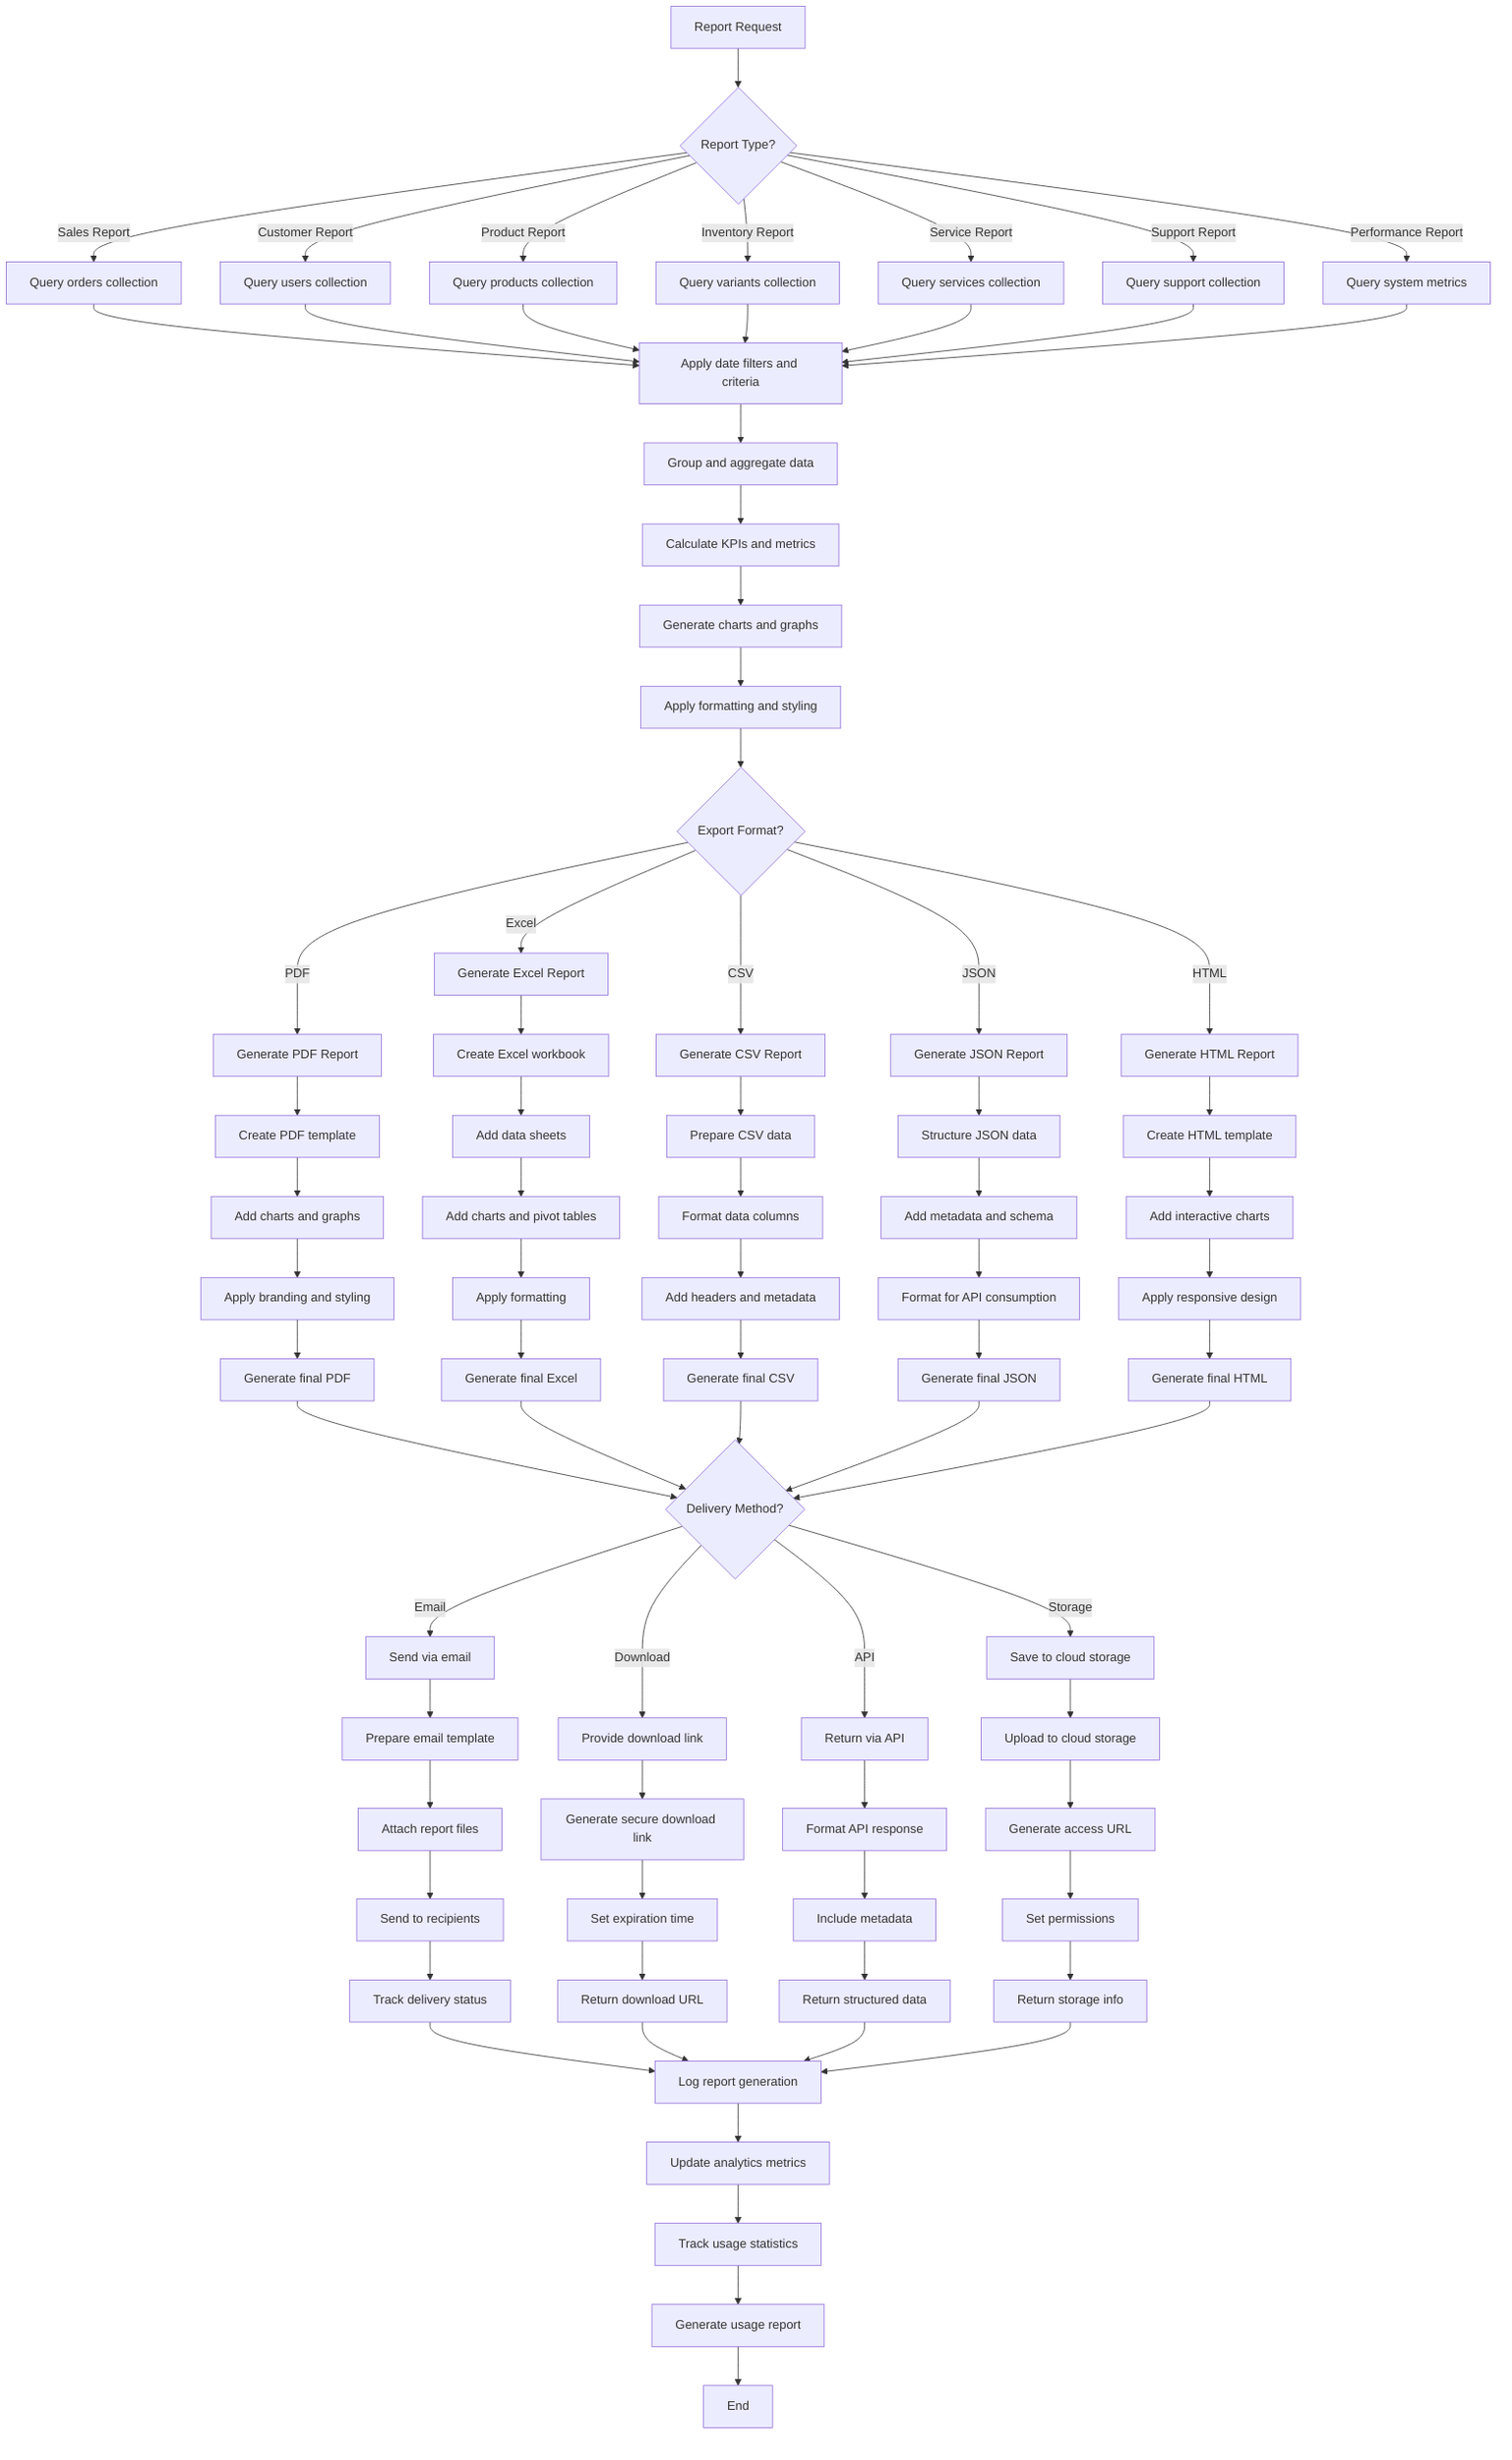 %% Advanced Report Generation Flow with Multiple Formats and Scheduling
%% View at https://mermaid.live
flowchart TD
  A[Report Request] --> B{Report Type?}
  B -->|Sales Report| C[Query orders collection]
  B -->|Customer Report| D[Query users collection]
  B -->|Product Report| E[Query products collection]
  B -->|Inventory Report| F[Query variants collection]
  B -->|Service Report| G[Query services collection]
  B -->|Support Report| H[Query support collection]
  B -->|Performance Report| I[Query system metrics]
  
  %% Data Collection
  C --> J[Apply date filters and criteria]
  D --> J
  E --> J
  F --> J
  G --> J
  H --> J
  I --> J
  
  %% Data Processing
  J --> K[Group and aggregate data]
  K --> L[Calculate KPIs and metrics]
  L --> M[Generate charts and graphs]
  M --> N[Apply formatting and styling]
  
  %% Format Selection
  N --> O{Export Format?}
  O -->|PDF| P[Generate PDF Report]
  O -->|Excel| Q[Generate Excel Report]
  O -->|CSV| R[Generate CSV Report]
  O -->|JSON| S[Generate JSON Report]
  O -->|HTML| T[Generate HTML Report]
  
  %% PDF Generation
  P --> P1[Create PDF template]
  P1 --> P2[Add charts and graphs]
  P2 --> P3[Apply branding and styling]
  P3 --> P4[Generate final PDF]
  
  %% Excel Generation
  Q --> Q1[Create Excel workbook]
  Q1 --> Q2[Add data sheets]
  Q2 --> Q3[Add charts and pivot tables]
  Q3 --> Q4[Apply formatting]
  Q4 --> Q5[Generate final Excel]
  
  %% CSV Generation
  R --> R1[Prepare CSV data]
  R1 --> R2[Format data columns]
  R2 --> R3[Add headers and metadata]
  R3 --> R4[Generate final CSV]
  
  %% JSON Generation
  S --> S1[Structure JSON data]
  S1 --> S2[Add metadata and schema]
  S2 --> S3[Format for API consumption]
  S3 --> S4[Generate final JSON]
  
  %% HTML Generation
  T --> T1[Create HTML template]
  T1 --> T2[Add interactive charts]
  T2 --> T3[Apply responsive design]
  T3 --> T4[Generate final HTML]
  
  %% Delivery Options
  P4 --> U{Delivery Method?}
  Q5 --> U
  R4 --> U
  S4 --> U
  T4 --> U
  
  U -->|Email| V[Send via email]
  U -->|Download| W[Provide download link]
  U -->|API| X[Return via API]
  U -->|Storage| Y[Save to cloud storage]
  
  %% Email Delivery
  V --> V1[Prepare email template]
  V1 --> V2[Attach report files]
  V2 --> V3[Send to recipients]
  V3 --> V4[Track delivery status]
  
  %% Download Link
  W --> W1[Generate secure download link]
  W1 --> W2[Set expiration time]
  W2 --> W3[Return download URL]
  
  %% API Response
  X --> X1[Format API response]
  X1 --> X2[Include metadata]
  X2 --> X3[Return structured data]
  
  %% Cloud Storage
  Y --> Y1[Upload to cloud storage]
  Y1 --> Y2[Generate access URL]
  Y2 --> Y3[Set permissions]
  Y3 --> Y4[Return storage info]
  
  %% Logging and Analytics
  V4 --> Z1[Log report generation]
  W3 --> Z1
  X3 --> Z1
  Y4 --> Z1
  
  Z1 --> Z2[Update analytics metrics]
  Z2 --> Z3[Track usage statistics]
  Z3 --> Z4[Generate usage report]
  Z4 --> Z[End]